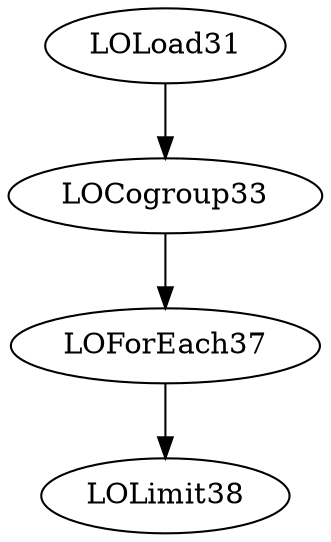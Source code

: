 digraph graph1 {
    LOLoad31 -> LOCogroup33;
    LOCogroup33 -> LOForEach37;
    LOForEach37 [hasflat="true"];
    LOForEach37 -> LOLimit38;
    LOLimit38 [limit="100"];
}
